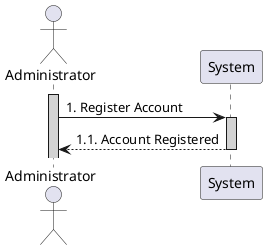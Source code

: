@startuml


actor Administrator

activate Administrator #lightgrey

Administrator -> System: 1. Register Account

activate System #lightgrey
Administrator <-- System: 1.1. Account Registered
deactivate

@enduml